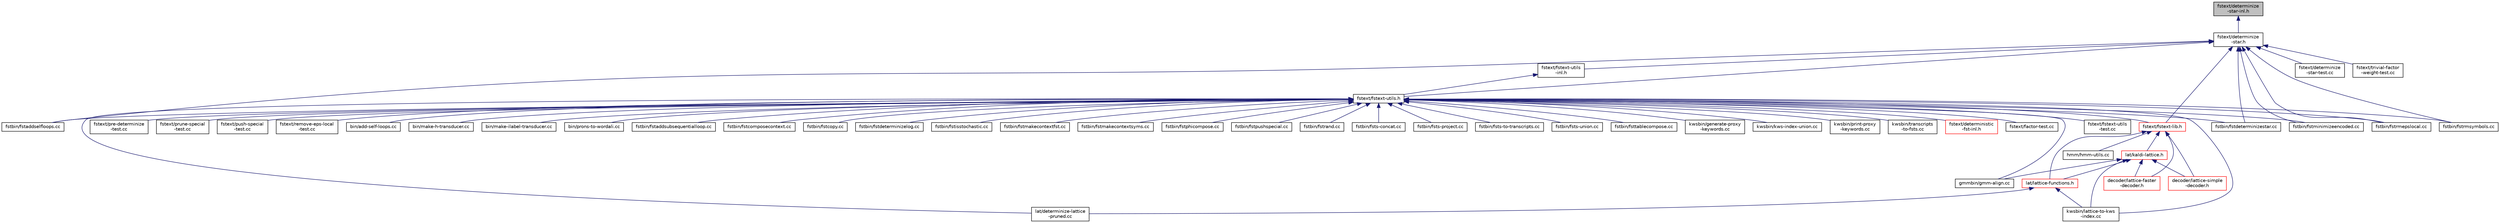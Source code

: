digraph "fstext/determinize-star-inl.h"
{
  edge [fontname="Helvetica",fontsize="10",labelfontname="Helvetica",labelfontsize="10"];
  node [fontname="Helvetica",fontsize="10",shape=record];
  Node16 [label="fstext/determinize\l-star-inl.h",height=0.2,width=0.4,color="black", fillcolor="grey75", style="filled", fontcolor="black"];
  Node16 -> Node17 [dir="back",color="midnightblue",fontsize="10",style="solid",fontname="Helvetica"];
  Node17 [label="fstext/determinize\l-star.h",height=0.2,width=0.4,color="black", fillcolor="white", style="filled",URL="$determinize-star_8h.html"];
  Node17 -> Node18 [dir="back",color="midnightblue",fontsize="10",style="solid",fontname="Helvetica"];
  Node18 [label="fstext/fstext-utils.h",height=0.2,width=0.4,color="black", fillcolor="white", style="filled",URL="$fstext-utils_8h.html"];
  Node18 -> Node19 [dir="back",color="midnightblue",fontsize="10",style="solid",fontname="Helvetica"];
  Node19 [label="fstext/deterministic\l-fst-inl.h",height=0.2,width=0.4,color="red", fillcolor="white", style="filled",URL="$deterministic-fst-inl_8h.html"];
  Node18 -> Node292 [dir="back",color="midnightblue",fontsize="10",style="solid",fontname="Helvetica"];
  Node292 [label="fstext/factor-test.cc",height=0.2,width=0.4,color="black", fillcolor="white", style="filled",URL="$factor-test_8cc.html"];
  Node18 -> Node24 [dir="back",color="midnightblue",fontsize="10",style="solid",fontname="Helvetica"];
  Node24 [label="fstext/fstext-lib.h",height=0.2,width=0.4,color="red", fillcolor="white", style="filled",URL="$fstext-lib_8h.html"];
  Node24 -> Node25 [dir="back",color="midnightblue",fontsize="10",style="solid",fontname="Helvetica"];
  Node25 [label="lat/kaldi-lattice.h",height=0.2,width=0.4,color="red", fillcolor="white", style="filled",URL="$kaldi-lattice_8h.html"];
  Node25 -> Node82 [dir="back",color="midnightblue",fontsize="10",style="solid",fontname="Helvetica"];
  Node82 [label="decoder/lattice-faster\l-decoder.h",height=0.2,width=0.4,color="red", fillcolor="white", style="filled",URL="$lattice-faster-decoder_8h.html"];
  Node25 -> Node106 [dir="back",color="midnightblue",fontsize="10",style="solid",fontname="Helvetica"];
  Node106 [label="decoder/lattice-simple\l-decoder.h",height=0.2,width=0.4,color="red", fillcolor="white", style="filled",URL="$lattice-simple-decoder_8h.html"];
  Node25 -> Node115 [dir="back",color="midnightblue",fontsize="10",style="solid",fontname="Helvetica"];
  Node115 [label="lat/lattice-functions.h",height=0.2,width=0.4,color="red", fillcolor="white", style="filled",URL="$lattice-functions_8h.html"];
  Node115 -> Node110 [dir="back",color="midnightblue",fontsize="10",style="solid",fontname="Helvetica"];
  Node110 [label="lat/determinize-lattice\l-pruned.cc",height=0.2,width=0.4,color="black", fillcolor="white", style="filled",URL="$determinize-lattice-pruned_8cc.html"];
  Node115 -> Node165 [dir="back",color="midnightblue",fontsize="10",style="solid",fontname="Helvetica"];
  Node165 [label="kwsbin/lattice-to-kws\l-index.cc",height=0.2,width=0.4,color="black", fillcolor="white", style="filled",URL="$lattice-to-kws-index_8cc.html"];
  Node25 -> Node87 [dir="back",color="midnightblue",fontsize="10",style="solid",fontname="Helvetica"];
  Node87 [label="gmmbin/gmm-align.cc",height=0.2,width=0.4,color="black", fillcolor="white", style="filled",URL="$gmm-align_8cc.html"];
  Node25 -> Node165 [dir="back",color="midnightblue",fontsize="10",style="solid",fontname="Helvetica"];
  Node24 -> Node35 [dir="back",color="midnightblue",fontsize="10",style="solid",fontname="Helvetica"];
  Node35 [label="hmm/hmm-utils.cc",height=0.2,width=0.4,color="black", fillcolor="white", style="filled",URL="$hmm-utils_8cc.html"];
  Node24 -> Node82 [dir="back",color="midnightblue",fontsize="10",style="solid",fontname="Helvetica"];
  Node24 -> Node106 [dir="back",color="midnightblue",fontsize="10",style="solid",fontname="Helvetica"];
  Node24 -> Node115 [dir="back",color="midnightblue",fontsize="10",style="solid",fontname="Helvetica"];
  Node18 -> Node293 [dir="back",color="midnightblue",fontsize="10",style="solid",fontname="Helvetica"];
  Node293 [label="fstext/fstext-utils\l-test.cc",height=0.2,width=0.4,color="black", fillcolor="white", style="filled",URL="$fstext-utils-test_8cc.html"];
  Node18 -> Node294 [dir="back",color="midnightblue",fontsize="10",style="solid",fontname="Helvetica"];
  Node294 [label="fstext/pre-determinize\l-test.cc",height=0.2,width=0.4,color="black", fillcolor="white", style="filled",URL="$pre-determinize-test_8cc.html"];
  Node18 -> Node295 [dir="back",color="midnightblue",fontsize="10",style="solid",fontname="Helvetica"];
  Node295 [label="fstext/prune-special\l-test.cc",height=0.2,width=0.4,color="black", fillcolor="white", style="filled",URL="$prune-special-test_8cc.html"];
  Node18 -> Node296 [dir="back",color="midnightblue",fontsize="10",style="solid",fontname="Helvetica"];
  Node296 [label="fstext/push-special\l-test.cc",height=0.2,width=0.4,color="black", fillcolor="white", style="filled",URL="$push-special-test_8cc.html"];
  Node18 -> Node297 [dir="back",color="midnightblue",fontsize="10",style="solid",fontname="Helvetica"];
  Node297 [label="fstext/remove-eps-local\l-test.cc",height=0.2,width=0.4,color="black", fillcolor="white", style="filled",URL="$remove-eps-local-test_8cc.html"];
  Node18 -> Node110 [dir="back",color="midnightblue",fontsize="10",style="solid",fontname="Helvetica"];
  Node18 -> Node40 [dir="back",color="midnightblue",fontsize="10",style="solid",fontname="Helvetica"];
  Node40 [label="bin/add-self-loops.cc",height=0.2,width=0.4,color="black", fillcolor="white", style="filled",URL="$add-self-loops_8cc.html"];
  Node18 -> Node50 [dir="back",color="midnightblue",fontsize="10",style="solid",fontname="Helvetica"];
  Node50 [label="bin/make-h-transducer.cc",height=0.2,width=0.4,color="black", fillcolor="white", style="filled",URL="$make-h-transducer_8cc.html"];
  Node18 -> Node51 [dir="back",color="midnightblue",fontsize="10",style="solid",fontname="Helvetica"];
  Node51 [label="bin/make-ilabel-transducer.cc",height=0.2,width=0.4,color="black", fillcolor="white", style="filled",URL="$make-ilabel-transducer_8cc.html"];
  Node18 -> Node56 [dir="back",color="midnightblue",fontsize="10",style="solid",fontname="Helvetica"];
  Node56 [label="bin/prons-to-wordali.cc",height=0.2,width=0.4,color="black", fillcolor="white", style="filled",URL="$prons-to-wordali_8cc.html"];
  Node18 -> Node298 [dir="back",color="midnightblue",fontsize="10",style="solid",fontname="Helvetica"];
  Node298 [label="fstbin/fstaddselfloops.cc",height=0.2,width=0.4,color="black", fillcolor="white", style="filled",URL="$fstaddselfloops_8cc.html"];
  Node18 -> Node284 [dir="back",color="midnightblue",fontsize="10",style="solid",fontname="Helvetica"];
  Node284 [label="fstbin/fstaddsubsequentialloop.cc",height=0.2,width=0.4,color="black", fillcolor="white", style="filled",URL="$fstaddsubsequentialloop_8cc.html"];
  Node18 -> Node283 [dir="back",color="midnightblue",fontsize="10",style="solid",fontname="Helvetica"];
  Node283 [label="fstbin/fstcomposecontext.cc",height=0.2,width=0.4,color="black", fillcolor="white", style="filled",URL="$fstcomposecontext_8cc.html"];
  Node18 -> Node299 [dir="back",color="midnightblue",fontsize="10",style="solid",fontname="Helvetica"];
  Node299 [label="fstbin/fstcopy.cc",height=0.2,width=0.4,color="black", fillcolor="white", style="filled",URL="$fstcopy_8cc.html"];
  Node18 -> Node300 [dir="back",color="midnightblue",fontsize="10",style="solid",fontname="Helvetica"];
  Node300 [label="fstbin/fstdeterminizelog.cc",height=0.2,width=0.4,color="black", fillcolor="white", style="filled",URL="$fstdeterminizelog_8cc.html"];
  Node18 -> Node301 [dir="back",color="midnightblue",fontsize="10",style="solid",fontname="Helvetica"];
  Node301 [label="fstbin/fstdeterminizestar.cc",height=0.2,width=0.4,color="black", fillcolor="white", style="filled",URL="$fstdeterminizestar_8cc.html"];
  Node18 -> Node302 [dir="back",color="midnightblue",fontsize="10",style="solid",fontname="Helvetica"];
  Node302 [label="fstbin/fstisstochastic.cc",height=0.2,width=0.4,color="black", fillcolor="white", style="filled",URL="$fstisstochastic_8cc.html"];
  Node18 -> Node285 [dir="back",color="midnightblue",fontsize="10",style="solid",fontname="Helvetica"];
  Node285 [label="fstbin/fstmakecontextfst.cc",height=0.2,width=0.4,color="black", fillcolor="white", style="filled",URL="$fstmakecontextfst_8cc.html"];
  Node18 -> Node286 [dir="back",color="midnightblue",fontsize="10",style="solid",fontname="Helvetica"];
  Node286 [label="fstbin/fstmakecontextsyms.cc",height=0.2,width=0.4,color="black", fillcolor="white", style="filled",URL="$fstmakecontextsyms_8cc.html"];
  Node18 -> Node303 [dir="back",color="midnightblue",fontsize="10",style="solid",fontname="Helvetica"];
  Node303 [label="fstbin/fstminimizeencoded.cc",height=0.2,width=0.4,color="black", fillcolor="white", style="filled",URL="$fstminimizeencoded_8cc.html"];
  Node18 -> Node304 [dir="back",color="midnightblue",fontsize="10",style="solid",fontname="Helvetica"];
  Node304 [label="fstbin/fstphicompose.cc",height=0.2,width=0.4,color="black", fillcolor="white", style="filled",URL="$fstphicompose_8cc.html"];
  Node18 -> Node305 [dir="back",color="midnightblue",fontsize="10",style="solid",fontname="Helvetica"];
  Node305 [label="fstbin/fstpushspecial.cc",height=0.2,width=0.4,color="black", fillcolor="white", style="filled",URL="$fstpushspecial_8cc.html"];
  Node18 -> Node306 [dir="back",color="midnightblue",fontsize="10",style="solid",fontname="Helvetica"];
  Node306 [label="fstbin/fstrand.cc",height=0.2,width=0.4,color="black", fillcolor="white", style="filled",URL="$fstrand_8cc.html"];
  Node18 -> Node307 [dir="back",color="midnightblue",fontsize="10",style="solid",fontname="Helvetica"];
  Node307 [label="fstbin/fstrmepslocal.cc",height=0.2,width=0.4,color="black", fillcolor="white", style="filled",URL="$fstrmepslocal_8cc.html"];
  Node18 -> Node308 [dir="back",color="midnightblue",fontsize="10",style="solid",fontname="Helvetica"];
  Node308 [label="fstbin/fstrmsymbols.cc",height=0.2,width=0.4,color="black", fillcolor="white", style="filled",URL="$fstrmsymbols_8cc.html"];
  Node18 -> Node309 [dir="back",color="midnightblue",fontsize="10",style="solid",fontname="Helvetica"];
  Node309 [label="fstbin/fsts-concat.cc",height=0.2,width=0.4,color="black", fillcolor="white", style="filled",URL="$fsts-concat_8cc.html"];
  Node18 -> Node310 [dir="back",color="midnightblue",fontsize="10",style="solid",fontname="Helvetica"];
  Node310 [label="fstbin/fsts-project.cc",height=0.2,width=0.4,color="black", fillcolor="white", style="filled",URL="$fsts-project_8cc.html"];
  Node18 -> Node311 [dir="back",color="midnightblue",fontsize="10",style="solid",fontname="Helvetica"];
  Node311 [label="fstbin/fsts-to-transcripts.cc",height=0.2,width=0.4,color="black", fillcolor="white", style="filled",URL="$fsts-to-transcripts_8cc.html"];
  Node18 -> Node312 [dir="back",color="midnightblue",fontsize="10",style="solid",fontname="Helvetica"];
  Node312 [label="fstbin/fsts-union.cc",height=0.2,width=0.4,color="black", fillcolor="white", style="filled",URL="$fsts-union_8cc.html"];
  Node18 -> Node313 [dir="back",color="midnightblue",fontsize="10",style="solid",fontname="Helvetica"];
  Node313 [label="fstbin/fsttablecompose.cc",height=0.2,width=0.4,color="black", fillcolor="white", style="filled",URL="$fsttablecompose_8cc.html"];
  Node18 -> Node87 [dir="back",color="midnightblue",fontsize="10",style="solid",fontname="Helvetica"];
  Node18 -> Node314 [dir="back",color="midnightblue",fontsize="10",style="solid",fontname="Helvetica"];
  Node314 [label="kwsbin/generate-proxy\l-keywords.cc",height=0.2,width=0.4,color="black", fillcolor="white", style="filled",URL="$generate-proxy-keywords_8cc.html"];
  Node18 -> Node315 [dir="back",color="midnightblue",fontsize="10",style="solid",fontname="Helvetica"];
  Node315 [label="kwsbin/kws-index-union.cc",height=0.2,width=0.4,color="black", fillcolor="white", style="filled",URL="$kws-index-union_8cc.html"];
  Node18 -> Node165 [dir="back",color="midnightblue",fontsize="10",style="solid",fontname="Helvetica"];
  Node18 -> Node316 [dir="back",color="midnightblue",fontsize="10",style="solid",fontname="Helvetica"];
  Node316 [label="kwsbin/print-proxy\l-keywords.cc",height=0.2,width=0.4,color="black", fillcolor="white", style="filled",URL="$print-proxy-keywords_8cc.html"];
  Node18 -> Node317 [dir="back",color="midnightblue",fontsize="10",style="solid",fontname="Helvetica"];
  Node317 [label="kwsbin/transcripts\l-to-fsts.cc",height=0.2,width=0.4,color="black", fillcolor="white", style="filled",URL="$transcripts-to-fsts_8cc.html"];
  Node17 -> Node318 [dir="back",color="midnightblue",fontsize="10",style="solid",fontname="Helvetica"];
  Node318 [label="fstext/fstext-utils\l-inl.h",height=0.2,width=0.4,color="black", fillcolor="white", style="filled",URL="$fstext-utils-inl_8h.html"];
  Node318 -> Node18 [dir="back",color="midnightblue",fontsize="10",style="solid",fontname="Helvetica"];
  Node17 -> Node319 [dir="back",color="midnightblue",fontsize="10",style="solid",fontname="Helvetica"];
  Node319 [label="fstext/determinize\l-star-test.cc",height=0.2,width=0.4,color="black", fillcolor="white", style="filled",URL="$determinize-star-test_8cc.html"];
  Node17 -> Node24 [dir="back",color="midnightblue",fontsize="10",style="solid",fontname="Helvetica"];
  Node17 -> Node320 [dir="back",color="midnightblue",fontsize="10",style="solid",fontname="Helvetica"];
  Node320 [label="fstext/trivial-factor\l-weight-test.cc",height=0.2,width=0.4,color="black", fillcolor="white", style="filled",URL="$trivial-factor-weight-test_8cc.html"];
  Node17 -> Node298 [dir="back",color="midnightblue",fontsize="10",style="solid",fontname="Helvetica"];
  Node17 -> Node301 [dir="back",color="midnightblue",fontsize="10",style="solid",fontname="Helvetica"];
  Node17 -> Node303 [dir="back",color="midnightblue",fontsize="10",style="solid",fontname="Helvetica"];
  Node17 -> Node307 [dir="back",color="midnightblue",fontsize="10",style="solid",fontname="Helvetica"];
  Node17 -> Node308 [dir="back",color="midnightblue",fontsize="10",style="solid",fontname="Helvetica"];
}
